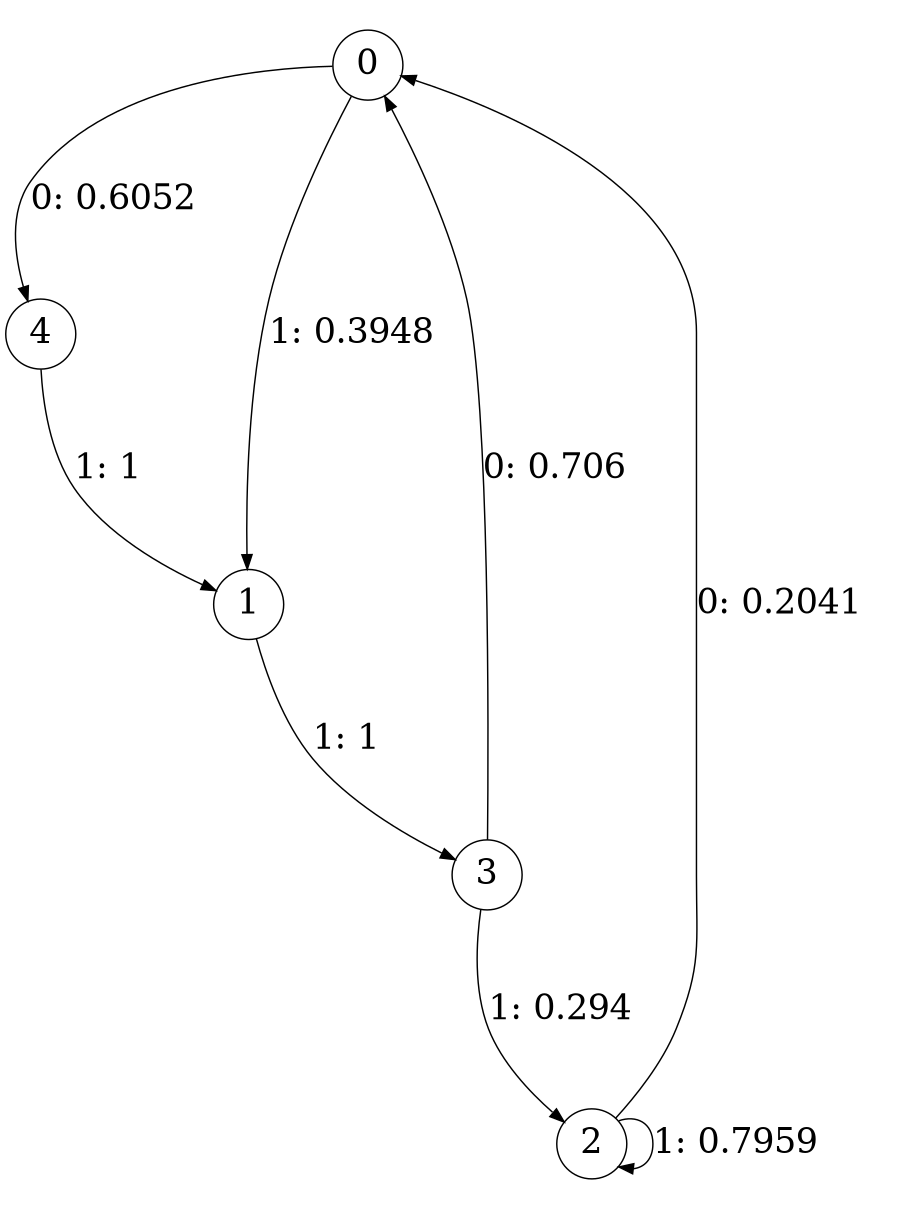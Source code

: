 digraph d2 {
size = "6,8.5";
ratio = "fill";
node [shape = circle];
node [fontsize = 24];
edge [fontsize = 24];
0 -> 4 [label = "0: 0.6052   "];
0 -> 1 [label = "1: 0.3948   "];
1 -> 3 [label = "1: 1        "];
2 -> 0 [label = "0: 0.2041   "];
2 -> 2 [label = "1: 0.7959   "];
3 -> 0 [label = "0: 0.706    "];
3 -> 2 [label = "1: 0.294    "];
4 -> 1 [label = "1: 1        "];
}